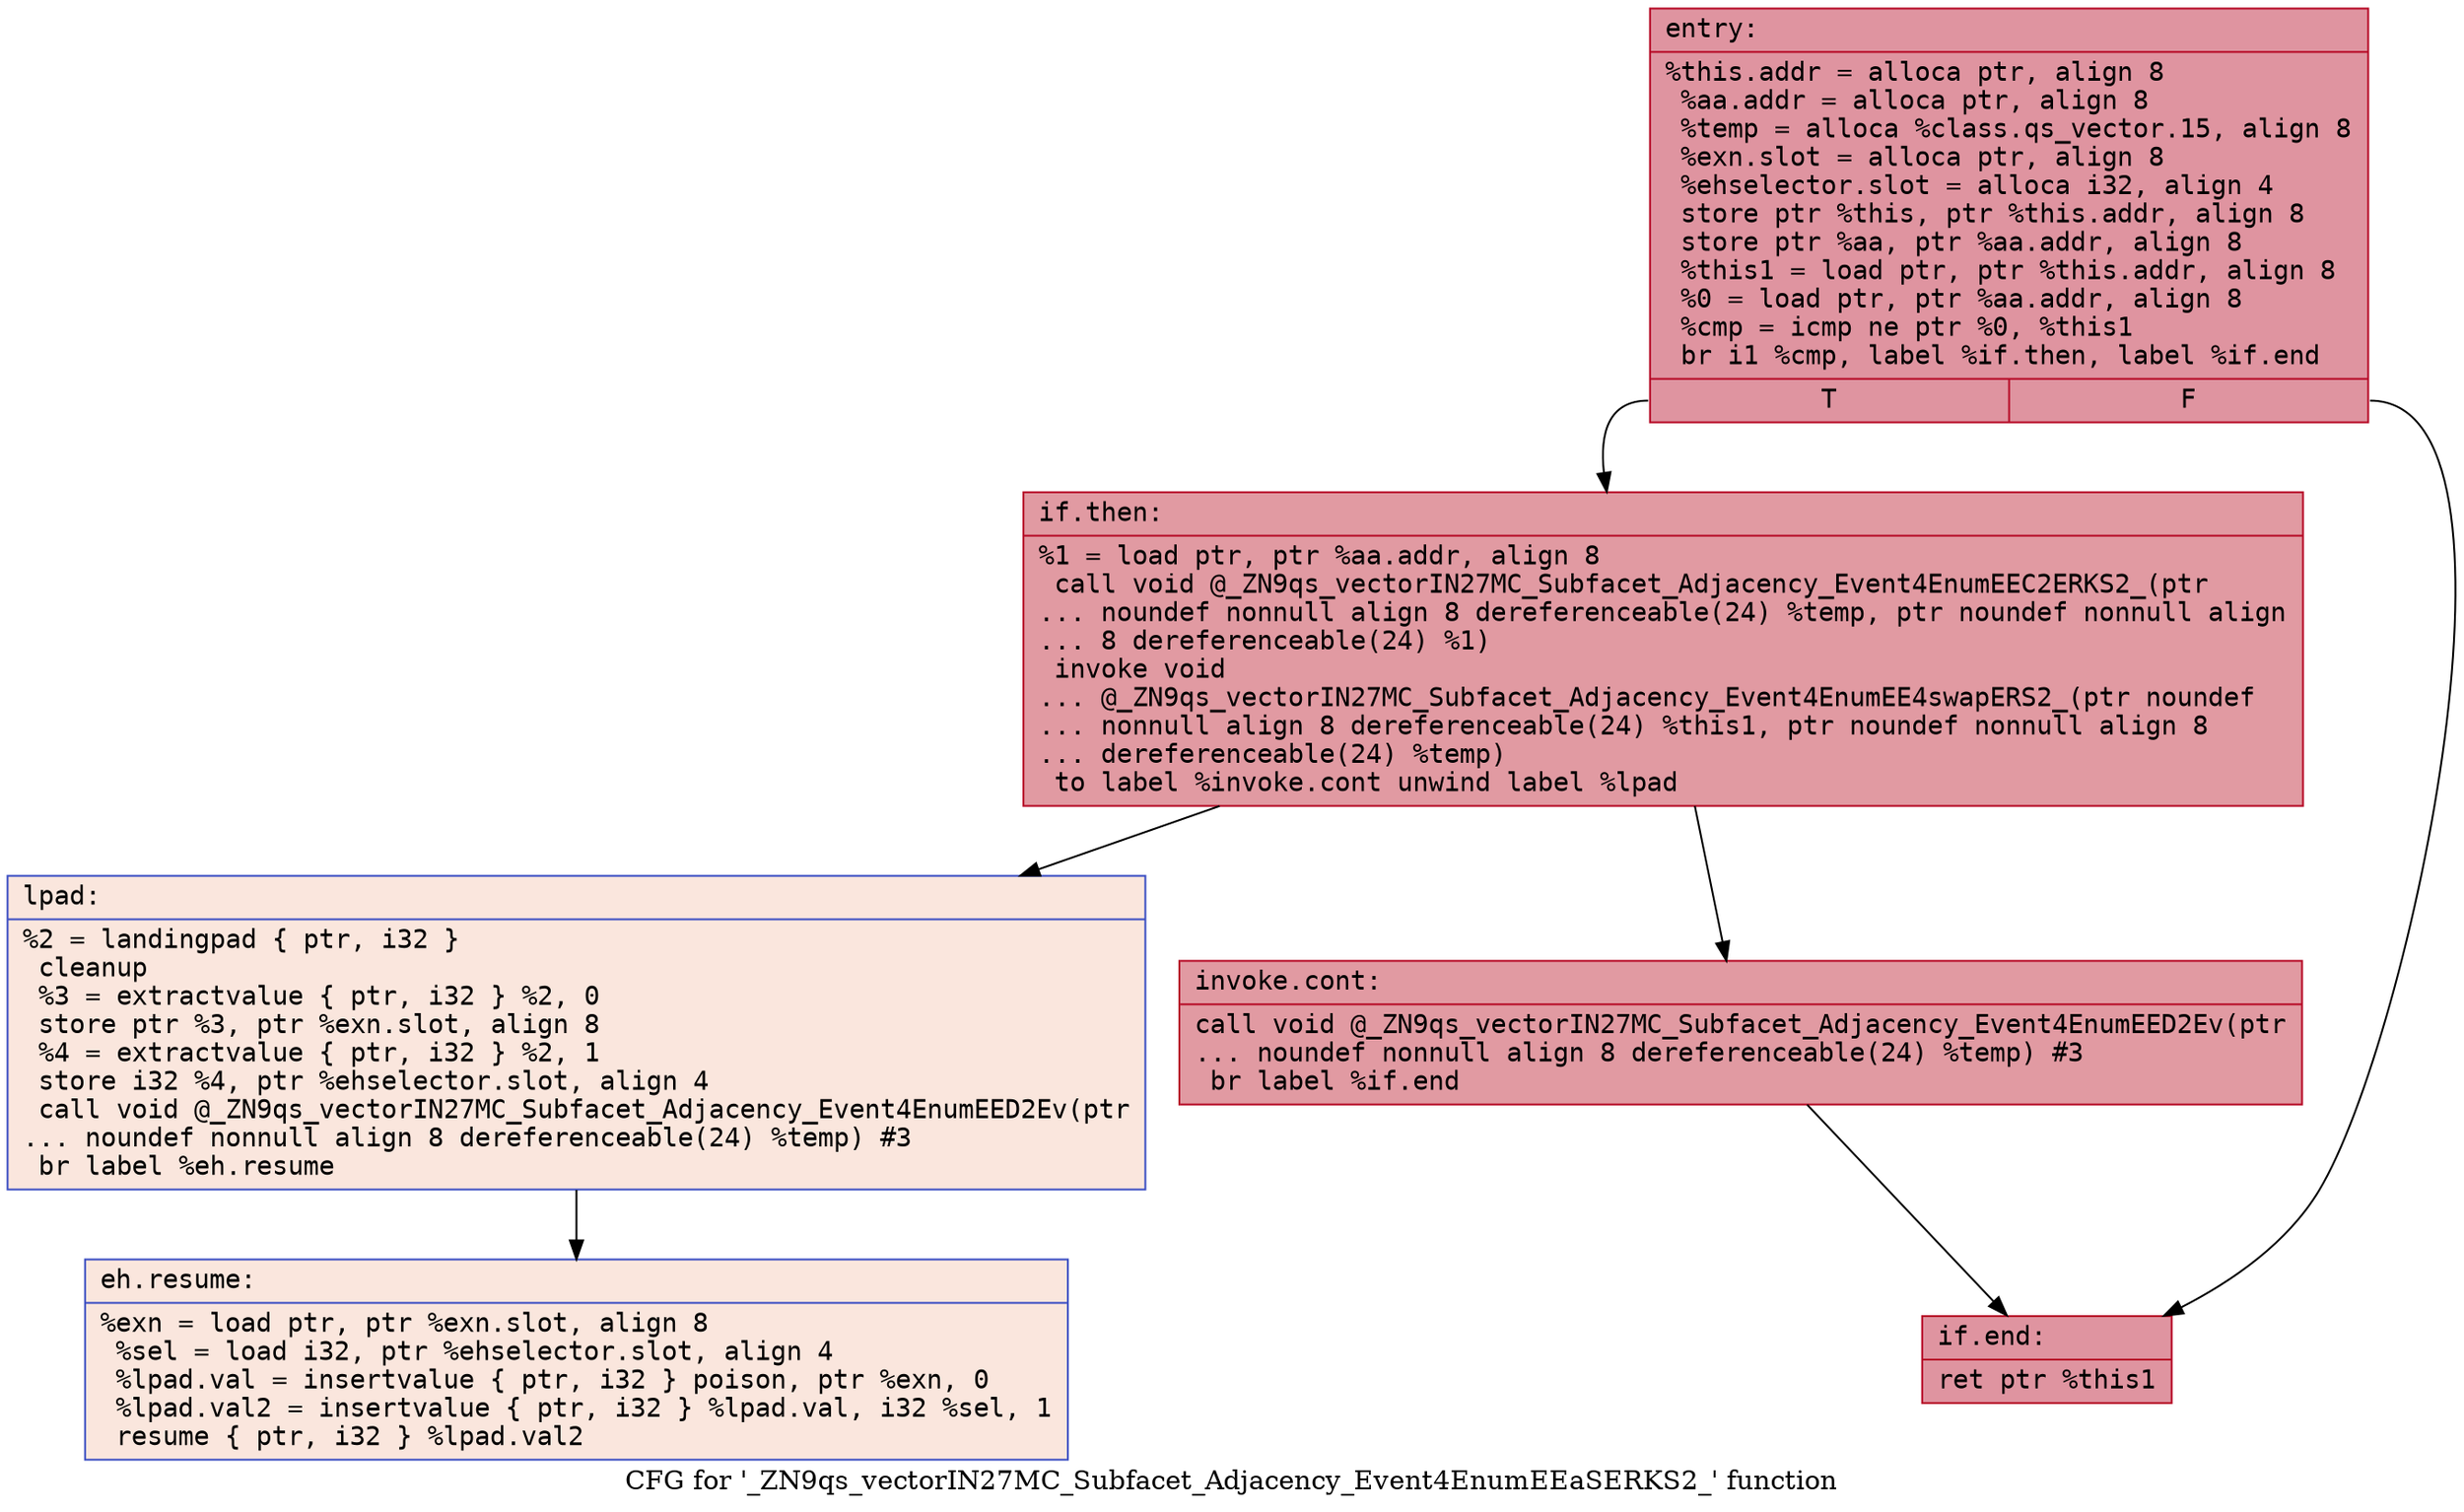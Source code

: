 digraph "CFG for '_ZN9qs_vectorIN27MC_Subfacet_Adjacency_Event4EnumEEaSERKS2_' function" {
	label="CFG for '_ZN9qs_vectorIN27MC_Subfacet_Adjacency_Event4EnumEEaSERKS2_' function";

	Node0x55dfe4ca0e80 [shape=record,color="#b70d28ff", style=filled, fillcolor="#b70d2870" fontname="Courier",label="{entry:\l|  %this.addr = alloca ptr, align 8\l  %aa.addr = alloca ptr, align 8\l  %temp = alloca %class.qs_vector.15, align 8\l  %exn.slot = alloca ptr, align 8\l  %ehselector.slot = alloca i32, align 4\l  store ptr %this, ptr %this.addr, align 8\l  store ptr %aa, ptr %aa.addr, align 8\l  %this1 = load ptr, ptr %this.addr, align 8\l  %0 = load ptr, ptr %aa.addr, align 8\l  %cmp = icmp ne ptr %0, %this1\l  br i1 %cmp, label %if.then, label %if.end\l|{<s0>T|<s1>F}}"];
	Node0x55dfe4ca0e80:s0 -> Node0x55dfe4ca0ef0[tooltip="entry -> if.then\nProbability 62.50%" ];
	Node0x55dfe4ca0e80:s1 -> Node0x55dfe4ca17b0[tooltip="entry -> if.end\nProbability 37.50%" ];
	Node0x55dfe4ca0ef0 [shape=record,color="#b70d28ff", style=filled, fillcolor="#bb1b2c70" fontname="Courier",label="{if.then:\l|  %1 = load ptr, ptr %aa.addr, align 8\l  call void @_ZN9qs_vectorIN27MC_Subfacet_Adjacency_Event4EnumEEC2ERKS2_(ptr\l... noundef nonnull align 8 dereferenceable(24) %temp, ptr noundef nonnull align\l... 8 dereferenceable(24) %1)\l  invoke void\l... @_ZN9qs_vectorIN27MC_Subfacet_Adjacency_Event4EnumEE4swapERS2_(ptr noundef\l... nonnull align 8 dereferenceable(24) %this1, ptr noundef nonnull align 8\l... dereferenceable(24) %temp)\l          to label %invoke.cont unwind label %lpad\l}"];
	Node0x55dfe4ca0ef0 -> Node0x55dfe4ca1bc0[tooltip="if.then -> invoke.cont\nProbability 100.00%" ];
	Node0x55dfe4ca0ef0 -> Node0x55dfe4ca1de0[tooltip="if.then -> lpad\nProbability 0.00%" ];
	Node0x55dfe4ca1bc0 [shape=record,color="#b70d28ff", style=filled, fillcolor="#bb1b2c70" fontname="Courier",label="{invoke.cont:\l|  call void @_ZN9qs_vectorIN27MC_Subfacet_Adjacency_Event4EnumEED2Ev(ptr\l... noundef nonnull align 8 dereferenceable(24) %temp) #3\l  br label %if.end\l}"];
	Node0x55dfe4ca1bc0 -> Node0x55dfe4ca17b0[tooltip="invoke.cont -> if.end\nProbability 100.00%" ];
	Node0x55dfe4ca1de0 [shape=record,color="#3d50c3ff", style=filled, fillcolor="#f3c7b170" fontname="Courier",label="{lpad:\l|  %2 = landingpad \{ ptr, i32 \}\l          cleanup\l  %3 = extractvalue \{ ptr, i32 \} %2, 0\l  store ptr %3, ptr %exn.slot, align 8\l  %4 = extractvalue \{ ptr, i32 \} %2, 1\l  store i32 %4, ptr %ehselector.slot, align 4\l  call void @_ZN9qs_vectorIN27MC_Subfacet_Adjacency_Event4EnumEED2Ev(ptr\l... noundef nonnull align 8 dereferenceable(24) %temp) #3\l  br label %eh.resume\l}"];
	Node0x55dfe4ca1de0 -> Node0x55dfe4ca25a0[tooltip="lpad -> eh.resume\nProbability 100.00%" ];
	Node0x55dfe4ca17b0 [shape=record,color="#b70d28ff", style=filled, fillcolor="#b70d2870" fontname="Courier",label="{if.end:\l|  ret ptr %this1\l}"];
	Node0x55dfe4ca25a0 [shape=record,color="#3d50c3ff", style=filled, fillcolor="#f3c7b170" fontname="Courier",label="{eh.resume:\l|  %exn = load ptr, ptr %exn.slot, align 8\l  %sel = load i32, ptr %ehselector.slot, align 4\l  %lpad.val = insertvalue \{ ptr, i32 \} poison, ptr %exn, 0\l  %lpad.val2 = insertvalue \{ ptr, i32 \} %lpad.val, i32 %sel, 1\l  resume \{ ptr, i32 \} %lpad.val2\l}"];
}
